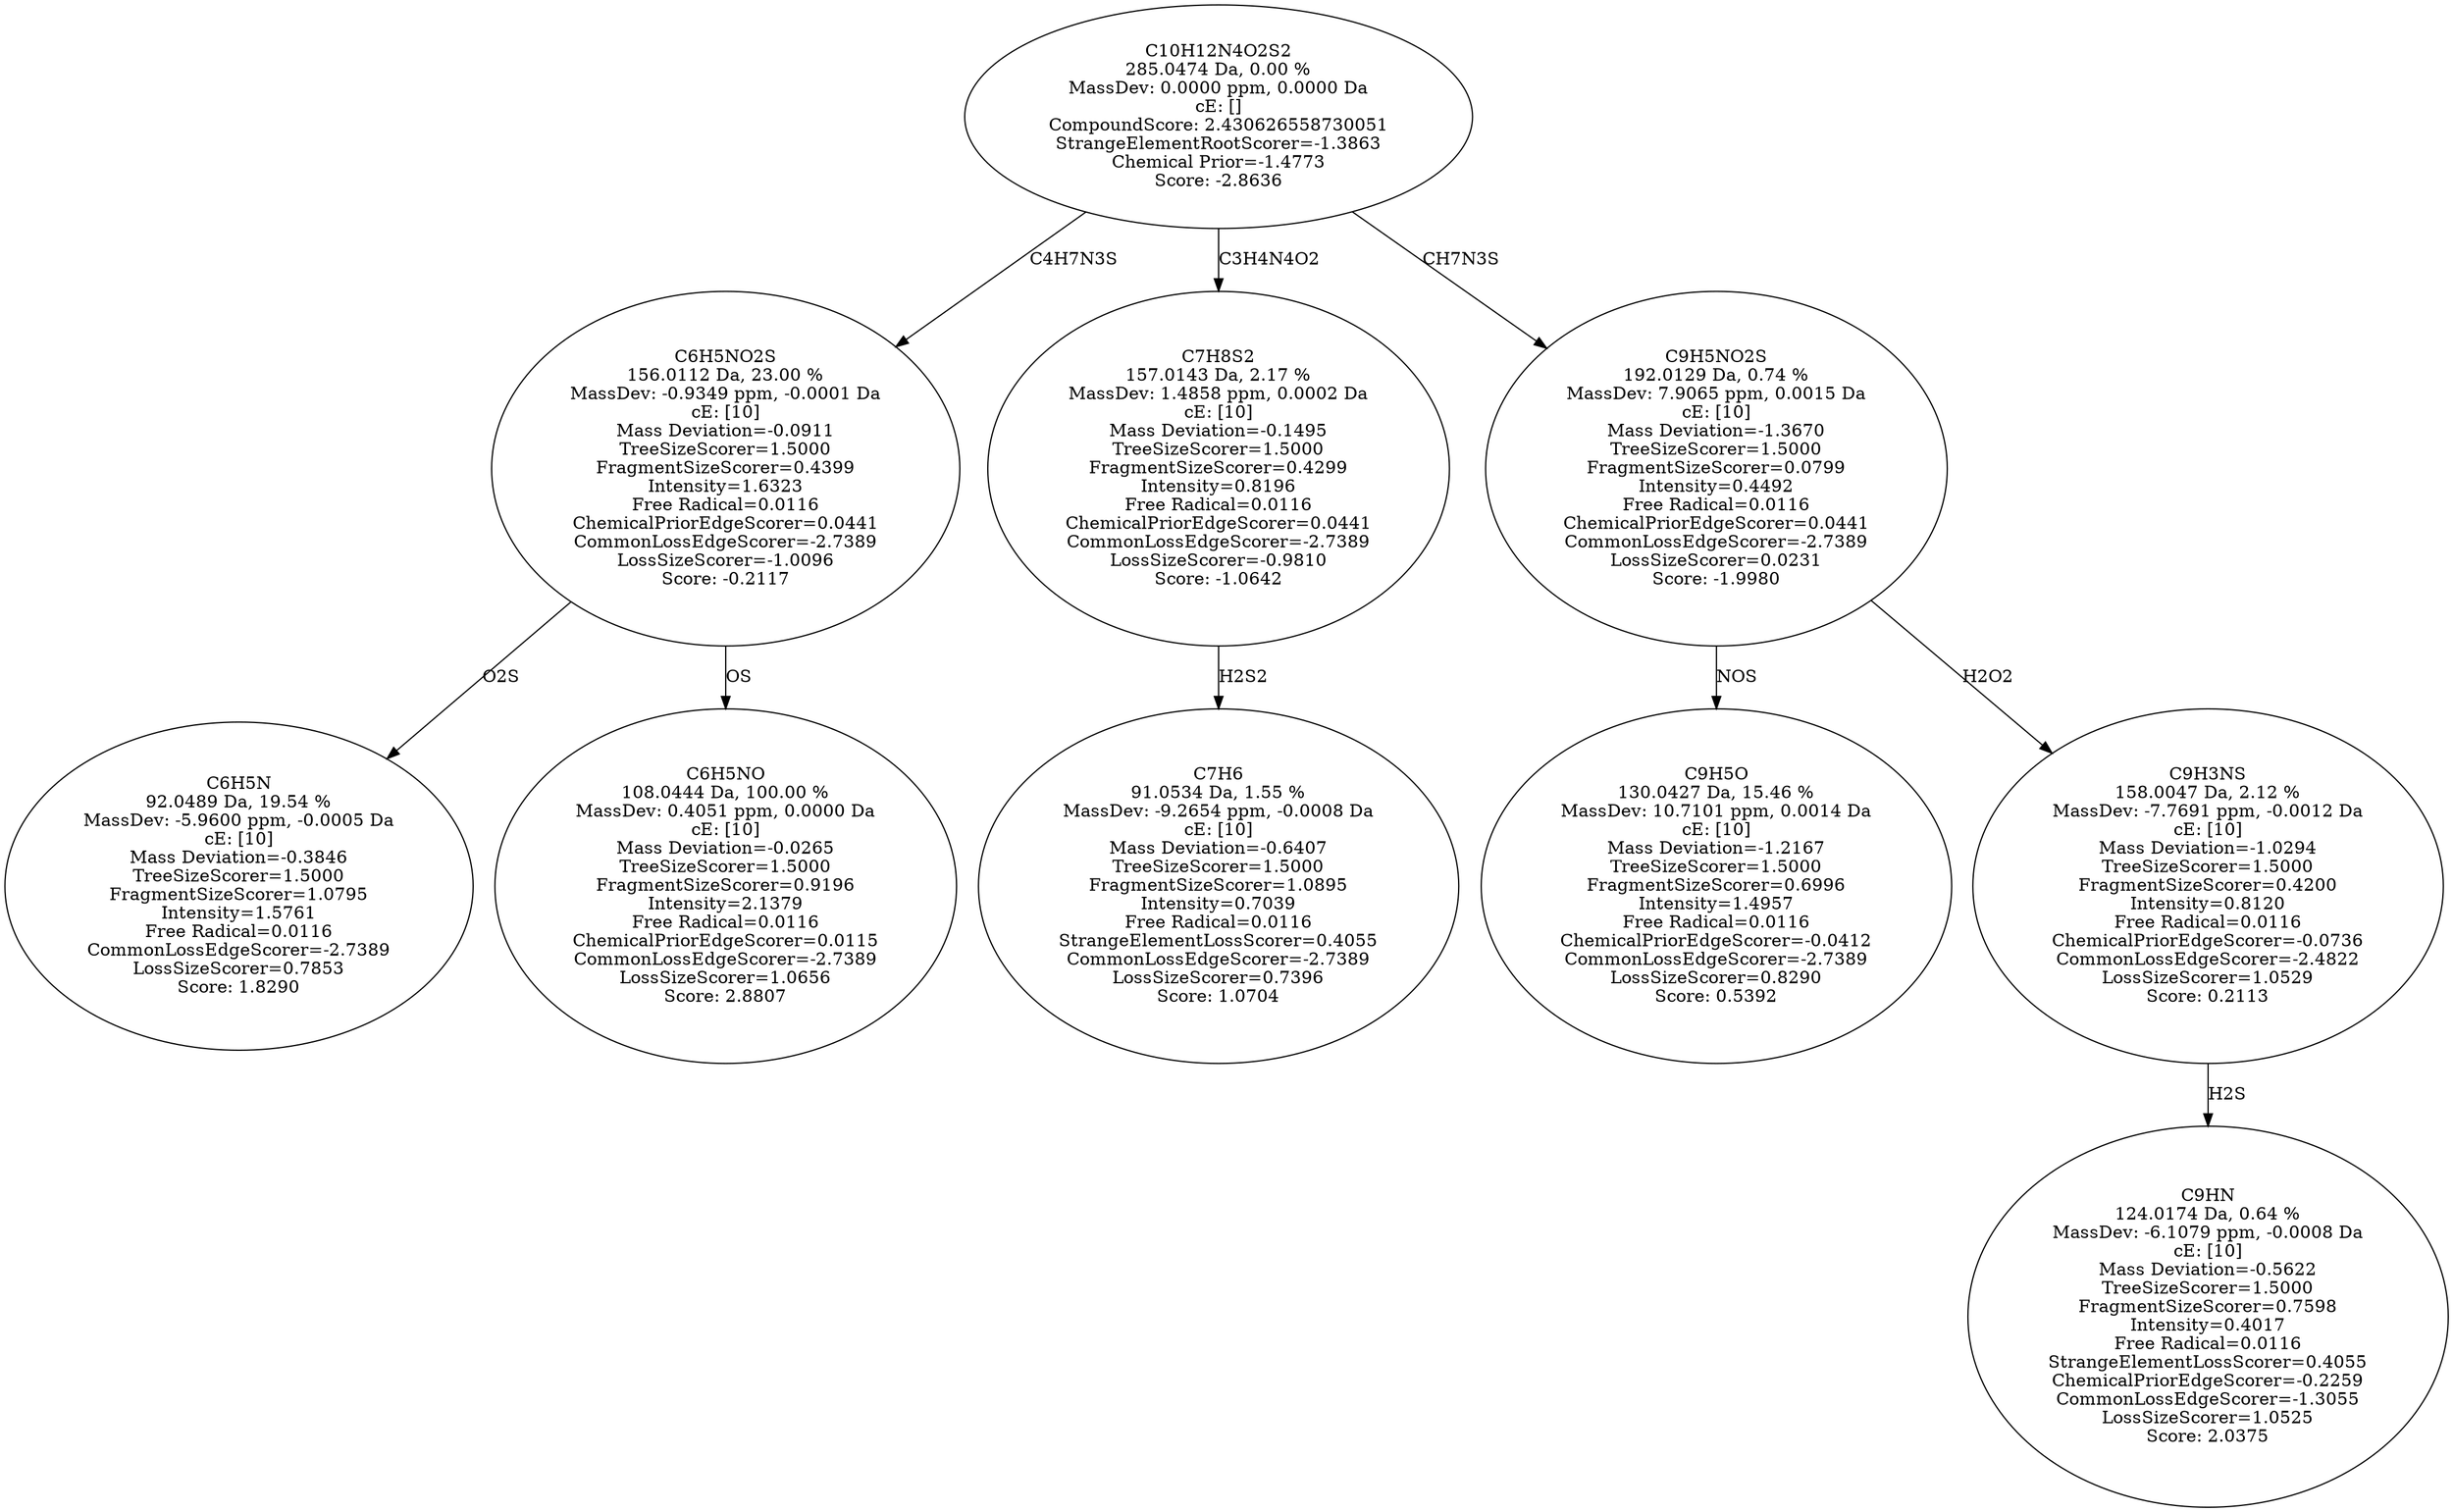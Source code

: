 strict digraph {
v1 [label="C6H5N\n92.0489 Da, 19.54 %\nMassDev: -5.9600 ppm, -0.0005 Da\ncE: [10]\nMass Deviation=-0.3846\nTreeSizeScorer=1.5000\nFragmentSizeScorer=1.0795\nIntensity=1.5761\nFree Radical=0.0116\nCommonLossEdgeScorer=-2.7389\nLossSizeScorer=0.7853\nScore: 1.8290"];
v2 [label="C6H5NO\n108.0444 Da, 100.00 %\nMassDev: 0.4051 ppm, 0.0000 Da\ncE: [10]\nMass Deviation=-0.0265\nTreeSizeScorer=1.5000\nFragmentSizeScorer=0.9196\nIntensity=2.1379\nFree Radical=0.0116\nChemicalPriorEdgeScorer=0.0115\nCommonLossEdgeScorer=-2.7389\nLossSizeScorer=1.0656\nScore: 2.8807"];
v3 [label="C6H5NO2S\n156.0112 Da, 23.00 %\nMassDev: -0.9349 ppm, -0.0001 Da\ncE: [10]\nMass Deviation=-0.0911\nTreeSizeScorer=1.5000\nFragmentSizeScorer=0.4399\nIntensity=1.6323\nFree Radical=0.0116\nChemicalPriorEdgeScorer=0.0441\nCommonLossEdgeScorer=-2.7389\nLossSizeScorer=-1.0096\nScore: -0.2117"];
v4 [label="C7H6\n91.0534 Da, 1.55 %\nMassDev: -9.2654 ppm, -0.0008 Da\ncE: [10]\nMass Deviation=-0.6407\nTreeSizeScorer=1.5000\nFragmentSizeScorer=1.0895\nIntensity=0.7039\nFree Radical=0.0116\nStrangeElementLossScorer=0.4055\nCommonLossEdgeScorer=-2.7389\nLossSizeScorer=0.7396\nScore: 1.0704"];
v5 [label="C7H8S2\n157.0143 Da, 2.17 %\nMassDev: 1.4858 ppm, 0.0002 Da\ncE: [10]\nMass Deviation=-0.1495\nTreeSizeScorer=1.5000\nFragmentSizeScorer=0.4299\nIntensity=0.8196\nFree Radical=0.0116\nChemicalPriorEdgeScorer=0.0441\nCommonLossEdgeScorer=-2.7389\nLossSizeScorer=-0.9810\nScore: -1.0642"];
v6 [label="C9H5O\n130.0427 Da, 15.46 %\nMassDev: 10.7101 ppm, 0.0014 Da\ncE: [10]\nMass Deviation=-1.2167\nTreeSizeScorer=1.5000\nFragmentSizeScorer=0.6996\nIntensity=1.4957\nFree Radical=0.0116\nChemicalPriorEdgeScorer=-0.0412\nCommonLossEdgeScorer=-2.7389\nLossSizeScorer=0.8290\nScore: 0.5392"];
v7 [label="C9HN\n124.0174 Da, 0.64 %\nMassDev: -6.1079 ppm, -0.0008 Da\ncE: [10]\nMass Deviation=-0.5622\nTreeSizeScorer=1.5000\nFragmentSizeScorer=0.7598\nIntensity=0.4017\nFree Radical=0.0116\nStrangeElementLossScorer=0.4055\nChemicalPriorEdgeScorer=-0.2259\nCommonLossEdgeScorer=-1.3055\nLossSizeScorer=1.0525\nScore: 2.0375"];
v8 [label="C9H3NS\n158.0047 Da, 2.12 %\nMassDev: -7.7691 ppm, -0.0012 Da\ncE: [10]\nMass Deviation=-1.0294\nTreeSizeScorer=1.5000\nFragmentSizeScorer=0.4200\nIntensity=0.8120\nFree Radical=0.0116\nChemicalPriorEdgeScorer=-0.0736\nCommonLossEdgeScorer=-2.4822\nLossSizeScorer=1.0529\nScore: 0.2113"];
v9 [label="C9H5NO2S\n192.0129 Da, 0.74 %\nMassDev: 7.9065 ppm, 0.0015 Da\ncE: [10]\nMass Deviation=-1.3670\nTreeSizeScorer=1.5000\nFragmentSizeScorer=0.0799\nIntensity=0.4492\nFree Radical=0.0116\nChemicalPriorEdgeScorer=0.0441\nCommonLossEdgeScorer=-2.7389\nLossSizeScorer=0.0231\nScore: -1.9980"];
v10 [label="C10H12N4O2S2\n285.0474 Da, 0.00 %\nMassDev: 0.0000 ppm, 0.0000 Da\ncE: []\nCompoundScore: 2.430626558730051\nStrangeElementRootScorer=-1.3863\nChemical Prior=-1.4773\nScore: -2.8636"];
v3 -> v1 [label="O2S"];
v3 -> v2 [label="OS"];
v10 -> v3 [label="C4H7N3S"];
v5 -> v4 [label="H2S2"];
v10 -> v5 [label="C3H4N4O2"];
v9 -> v6 [label="NOS"];
v8 -> v7 [label="H2S"];
v9 -> v8 [label="H2O2"];
v10 -> v9 [label="CH7N3S"];
}